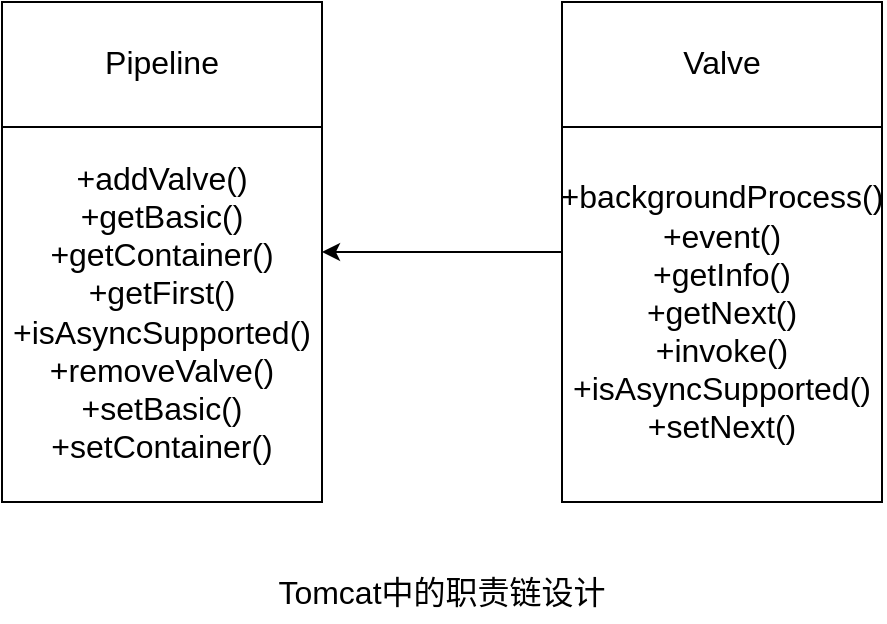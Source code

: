 <mxfile version="14.5.8" type="github">
  <diagram id="ezYxqIbMUFIAk3EKohmf" name="第 1 页">
    <mxGraphModel dx="1186" dy="764" grid="0" gridSize="10" guides="1" tooltips="1" connect="1" arrows="1" fold="1" page="1" pageScale="1" pageWidth="3300" pageHeight="4681" math="0" shadow="0">
      <root>
        <mxCell id="0" />
        <mxCell id="1" parent="0" />
        <mxCell id="2TnLjQ7Ema4bauw2EwSL-1" value="Tomcat中的职责链设计" style="text;html=1;strokeColor=none;fillColor=none;align=center;verticalAlign=middle;whiteSpace=wrap;rounded=0;fontSize=16;" vertex="1" parent="1">
          <mxGeometry x="410" y="360" width="180" height="30" as="geometry" />
        </mxCell>
        <mxCell id="2TnLjQ7Ema4bauw2EwSL-2" value="" style="rounded=0;whiteSpace=wrap;html=1;fontSize=16;" vertex="1" parent="1">
          <mxGeometry x="280" y="80" width="160" height="250" as="geometry" />
        </mxCell>
        <mxCell id="2TnLjQ7Ema4bauw2EwSL-5" value="" style="endArrow=none;html=1;fontSize=16;entryX=1;entryY=0.25;entryDx=0;entryDy=0;exitX=0;exitY=0.25;exitDx=0;exitDy=0;" edge="1" parent="1" source="2TnLjQ7Ema4bauw2EwSL-2" target="2TnLjQ7Ema4bauw2EwSL-2">
          <mxGeometry width="50" height="50" relative="1" as="geometry">
            <mxPoint x="330" y="160" as="sourcePoint" />
            <mxPoint x="380" y="110" as="targetPoint" />
          </mxGeometry>
        </mxCell>
        <mxCell id="2TnLjQ7Ema4bauw2EwSL-6" value="Pipeline" style="text;html=1;strokeColor=none;fillColor=none;align=center;verticalAlign=middle;whiteSpace=wrap;rounded=0;fontSize=16;" vertex="1" parent="1">
          <mxGeometry x="340" y="100" width="40" height="20" as="geometry" />
        </mxCell>
        <mxCell id="2TnLjQ7Ema4bauw2EwSL-7" value="+addValve()&lt;br&gt;+getBasic()&lt;br&gt;+getContainer()&lt;br&gt;+getFirst()&lt;br&gt;+isAsyncSupported()&lt;br&gt;+removeValve()&lt;br&gt;+setBasic()&lt;br&gt;+setContainer()" style="text;html=1;strokeColor=none;fillColor=none;align=center;verticalAlign=middle;whiteSpace=wrap;rounded=0;fontSize=16;" vertex="1" parent="1">
          <mxGeometry x="290" y="150" width="140" height="170" as="geometry" />
        </mxCell>
        <mxCell id="2TnLjQ7Ema4bauw2EwSL-10" style="edgeStyle=orthogonalEdgeStyle;rounded=0;orthogonalLoop=1;jettySize=auto;html=1;entryX=1;entryY=0.5;entryDx=0;entryDy=0;fontSize=16;" edge="1" parent="1" source="2TnLjQ7Ema4bauw2EwSL-8" target="2TnLjQ7Ema4bauw2EwSL-2">
          <mxGeometry relative="1" as="geometry" />
        </mxCell>
        <mxCell id="2TnLjQ7Ema4bauw2EwSL-8" value="" style="rounded=0;whiteSpace=wrap;html=1;fontSize=16;" vertex="1" parent="1">
          <mxGeometry x="560" y="80" width="160" height="250" as="geometry" />
        </mxCell>
        <mxCell id="2TnLjQ7Ema4bauw2EwSL-9" value="" style="endArrow=none;html=1;fontSize=16;entryX=1;entryY=0.25;entryDx=0;entryDy=0;exitX=0;exitY=0.25;exitDx=0;exitDy=0;" edge="1" parent="1" source="2TnLjQ7Ema4bauw2EwSL-8" target="2TnLjQ7Ema4bauw2EwSL-8">
          <mxGeometry width="50" height="50" relative="1" as="geometry">
            <mxPoint x="610" y="160" as="sourcePoint" />
            <mxPoint x="660" y="110" as="targetPoint" />
          </mxGeometry>
        </mxCell>
        <mxCell id="2TnLjQ7Ema4bauw2EwSL-11" value="Valve" style="text;html=1;strokeColor=none;fillColor=none;align=center;verticalAlign=middle;whiteSpace=wrap;rounded=0;fontSize=16;" vertex="1" parent="1">
          <mxGeometry x="620" y="100" width="40" height="20" as="geometry" />
        </mxCell>
        <mxCell id="2TnLjQ7Ema4bauw2EwSL-12" value="+backgroundProcess()&lt;br&gt;+event()&lt;br&gt;+getInfo()&lt;br&gt;+getNext()&lt;br&gt;+invoke()&lt;br&gt;+isAsyncSupported()&lt;br&gt;+setNext()" style="text;html=1;strokeColor=none;fillColor=none;align=center;verticalAlign=middle;whiteSpace=wrap;rounded=0;fontSize=16;" vertex="1" parent="1">
          <mxGeometry x="570" y="150" width="140" height="170" as="geometry" />
        </mxCell>
      </root>
    </mxGraphModel>
  </diagram>
</mxfile>
